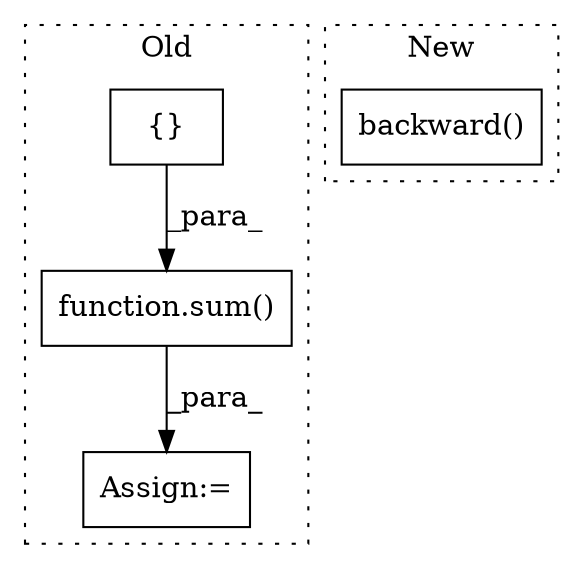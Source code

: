 digraph G {
subgraph cluster0 {
1 [label="function.sum()" a="75" s="2006,2296" l="21,14" shape="box"];
3 [label="{}" a="59" s="2027,2277" l="22,0" shape="box"];
4 [label="Assign:=" a="68" s="2661" l="4" shape="box"];
label = "Old";
style="dotted";
}
subgraph cluster1 {
2 [label="backward()" a="75" s="2348" l="19" shape="box"];
label = "New";
style="dotted";
}
1 -> 4 [label="_para_"];
3 -> 1 [label="_para_"];
}